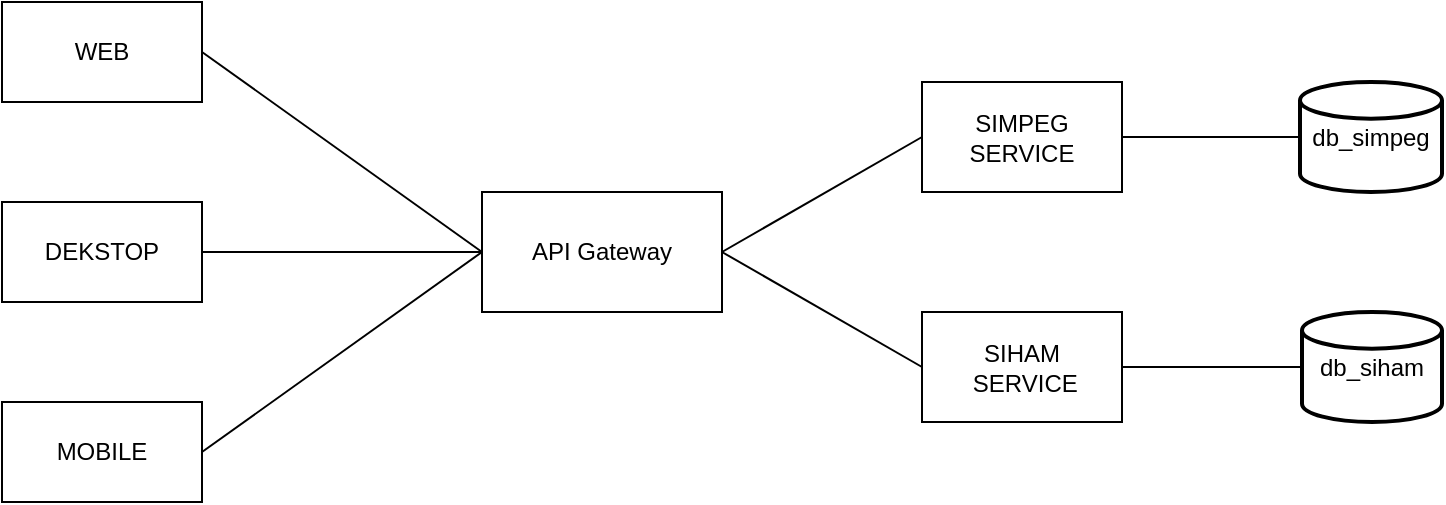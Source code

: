 <mxfile version="27.2.0">
  <diagram name="Page-1" id="NhyPothc8yxsDEsXalK4">
    <mxGraphModel dx="1042" dy="574" grid="1" gridSize="10" guides="1" tooltips="1" connect="1" arrows="1" fold="1" page="1" pageScale="1" pageWidth="1100" pageHeight="850" background="none" math="0" shadow="0" adaptiveColors="none">
      <root>
        <mxCell id="0" />
        <mxCell id="1" parent="0" />
        <mxCell id="FojmKU9Cf3mvvTWfMZ7u-1" value="WEB" style="rounded=0;whiteSpace=wrap;html=1;labelBackgroundColor=none;" parent="1" vertex="1">
          <mxGeometry x="50" y="40" width="100" height="50" as="geometry" />
        </mxCell>
        <mxCell id="FojmKU9Cf3mvvTWfMZ7u-2" value="DEKSTOP" style="rounded=0;whiteSpace=wrap;html=1;labelBackgroundColor=none;" parent="1" vertex="1">
          <mxGeometry x="50" y="140" width="100" height="50" as="geometry" />
        </mxCell>
        <mxCell id="FojmKU9Cf3mvvTWfMZ7u-3" value="MOBILE" style="rounded=0;whiteSpace=wrap;html=1;labelBackgroundColor=none;" parent="1" vertex="1">
          <mxGeometry x="50" y="240" width="100" height="50" as="geometry" />
        </mxCell>
        <mxCell id="FojmKU9Cf3mvvTWfMZ7u-4" value="API Gateway" style="rounded=0;whiteSpace=wrap;html=1;labelBackgroundColor=none;" parent="1" vertex="1">
          <mxGeometry x="290" y="135" width="120" height="60" as="geometry" />
        </mxCell>
        <mxCell id="FojmKU9Cf3mvvTWfMZ7u-6" value="SIMPEG SERVICE" style="rounded=0;whiteSpace=wrap;html=1;labelBackgroundColor=none;" parent="1" vertex="1">
          <mxGeometry x="510" y="80" width="100" height="55" as="geometry" />
        </mxCell>
        <mxCell id="FojmKU9Cf3mvvTWfMZ7u-12" value="" style="endArrow=none;html=1;rounded=0;exitX=1;exitY=0.5;exitDx=0;exitDy=0;entryX=0;entryY=0.5;entryDx=0;entryDy=0;labelBackgroundColor=none;fontColor=default;" parent="1" source="FojmKU9Cf3mvvTWfMZ7u-1" target="FojmKU9Cf3mvvTWfMZ7u-4" edge="1">
          <mxGeometry width="50" height="50" relative="1" as="geometry">
            <mxPoint x="400" y="330" as="sourcePoint" />
            <mxPoint x="450" y="280" as="targetPoint" />
          </mxGeometry>
        </mxCell>
        <mxCell id="FojmKU9Cf3mvvTWfMZ7u-13" value="" style="endArrow=none;html=1;rounded=0;exitX=1;exitY=0.5;exitDx=0;exitDy=0;entryX=0;entryY=0.5;entryDx=0;entryDy=0;labelBackgroundColor=none;fontColor=default;" parent="1" source="FojmKU9Cf3mvvTWfMZ7u-2" target="FojmKU9Cf3mvvTWfMZ7u-4" edge="1">
          <mxGeometry width="50" height="50" relative="1" as="geometry">
            <mxPoint x="160" y="75" as="sourcePoint" />
            <mxPoint x="300" y="175" as="targetPoint" />
          </mxGeometry>
        </mxCell>
        <mxCell id="FojmKU9Cf3mvvTWfMZ7u-14" value="" style="endArrow=none;html=1;rounded=0;exitX=1;exitY=0.5;exitDx=0;exitDy=0;entryX=0;entryY=0.5;entryDx=0;entryDy=0;labelBackgroundColor=none;fontColor=default;" parent="1" source="FojmKU9Cf3mvvTWfMZ7u-3" target="FojmKU9Cf3mvvTWfMZ7u-4" edge="1">
          <mxGeometry width="50" height="50" relative="1" as="geometry">
            <mxPoint x="160" y="175" as="sourcePoint" />
            <mxPoint x="300" y="175" as="targetPoint" />
          </mxGeometry>
        </mxCell>
        <mxCell id="FojmKU9Cf3mvvTWfMZ7u-15" value="" style="endArrow=none;html=1;rounded=0;entryX=0;entryY=0.5;entryDx=0;entryDy=0;exitX=1;exitY=0.5;exitDx=0;exitDy=0;labelBackgroundColor=none;fontColor=default;" parent="1" source="FojmKU9Cf3mvvTWfMZ7u-4" target="FojmKU9Cf3mvvTWfMZ7u-6" edge="1">
          <mxGeometry width="50" height="50" relative="1" as="geometry">
            <mxPoint x="430" y="180" as="sourcePoint" />
            <mxPoint x="300" y="175" as="targetPoint" />
          </mxGeometry>
        </mxCell>
        <mxCell id="FojmKU9Cf3mvvTWfMZ7u-16" value="" style="endArrow=none;html=1;rounded=0;entryX=0;entryY=0.5;entryDx=0;entryDy=0;exitX=1;exitY=0.5;exitDx=0;exitDy=0;labelBackgroundColor=none;fontColor=default;" parent="1" source="FojmKU9Cf3mvvTWfMZ7u-4" target="FojmKU9Cf3mvvTWfMZ7u-19" edge="1">
          <mxGeometry width="50" height="50" relative="1" as="geometry">
            <mxPoint x="420" y="175" as="sourcePoint" />
            <mxPoint x="510" y="220" as="targetPoint" />
          </mxGeometry>
        </mxCell>
        <mxCell id="FojmKU9Cf3mvvTWfMZ7u-17" value="db_simpeg" style="strokeWidth=2;html=1;shape=mxgraph.flowchart.database;whiteSpace=wrap;rounded=0;labelBackgroundColor=none;" parent="1" vertex="1">
          <mxGeometry x="699" y="80" width="71" height="55" as="geometry" />
        </mxCell>
        <mxCell id="FojmKU9Cf3mvvTWfMZ7u-19" value="SIHAM&lt;div&gt;&amp;nbsp;SERVICE&lt;/div&gt;" style="rounded=0;whiteSpace=wrap;html=1;labelBackgroundColor=none;" parent="1" vertex="1">
          <mxGeometry x="510" y="195" width="100" height="55" as="geometry" />
        </mxCell>
        <mxCell id="FojmKU9Cf3mvvTWfMZ7u-20" value="db_siham" style="strokeWidth=2;html=1;shape=mxgraph.flowchart.database;whiteSpace=wrap;rounded=0;labelBackgroundColor=none;" parent="1" vertex="1">
          <mxGeometry x="700" y="195" width="70" height="55" as="geometry" />
        </mxCell>
        <mxCell id="FojmKU9Cf3mvvTWfMZ7u-22" value="" style="endArrow=none;html=1;rounded=0;entryX=0;entryY=0.5;entryDx=0;entryDy=0;exitX=1;exitY=0.5;exitDx=0;exitDy=0;entryPerimeter=0;labelBackgroundColor=none;fontColor=default;" parent="1" source="FojmKU9Cf3mvvTWfMZ7u-6" target="FojmKU9Cf3mvvTWfMZ7u-17" edge="1">
          <mxGeometry width="50" height="50" relative="1" as="geometry">
            <mxPoint x="420" y="175" as="sourcePoint" />
            <mxPoint x="520" y="118" as="targetPoint" />
          </mxGeometry>
        </mxCell>
        <mxCell id="FojmKU9Cf3mvvTWfMZ7u-23" value="" style="endArrow=none;html=1;rounded=0;entryX=0;entryY=0.5;entryDx=0;entryDy=0;exitX=1;exitY=0.5;exitDx=0;exitDy=0;entryPerimeter=0;labelBackgroundColor=none;fontColor=default;" parent="1" source="FojmKU9Cf3mvvTWfMZ7u-19" target="FojmKU9Cf3mvvTWfMZ7u-20" edge="1">
          <mxGeometry width="50" height="50" relative="1" as="geometry">
            <mxPoint x="620" y="118" as="sourcePoint" />
            <mxPoint x="709" y="118" as="targetPoint" />
          </mxGeometry>
        </mxCell>
      </root>
    </mxGraphModel>
  </diagram>
</mxfile>
